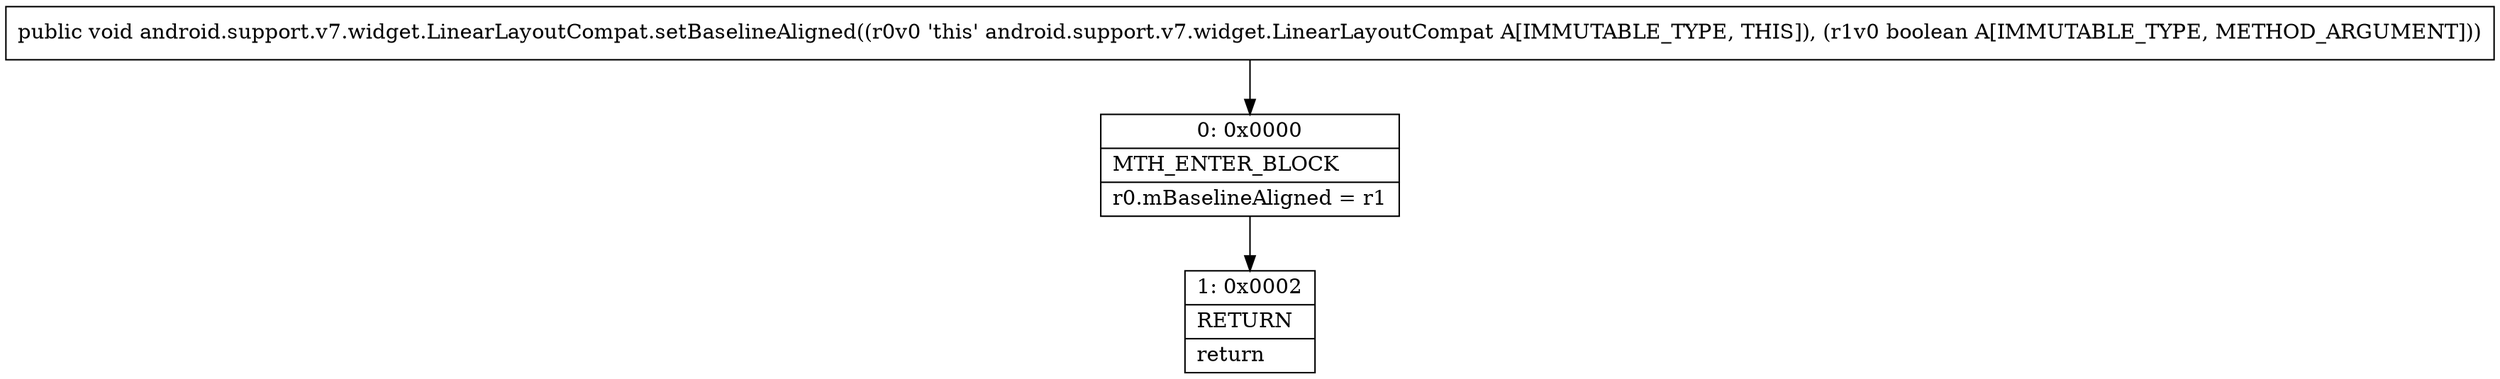 digraph "CFG forandroid.support.v7.widget.LinearLayoutCompat.setBaselineAligned(Z)V" {
Node_0 [shape=record,label="{0\:\ 0x0000|MTH_ENTER_BLOCK\l|r0.mBaselineAligned = r1\l}"];
Node_1 [shape=record,label="{1\:\ 0x0002|RETURN\l|return\l}"];
MethodNode[shape=record,label="{public void android.support.v7.widget.LinearLayoutCompat.setBaselineAligned((r0v0 'this' android.support.v7.widget.LinearLayoutCompat A[IMMUTABLE_TYPE, THIS]), (r1v0 boolean A[IMMUTABLE_TYPE, METHOD_ARGUMENT])) }"];
MethodNode -> Node_0;
Node_0 -> Node_1;
}

